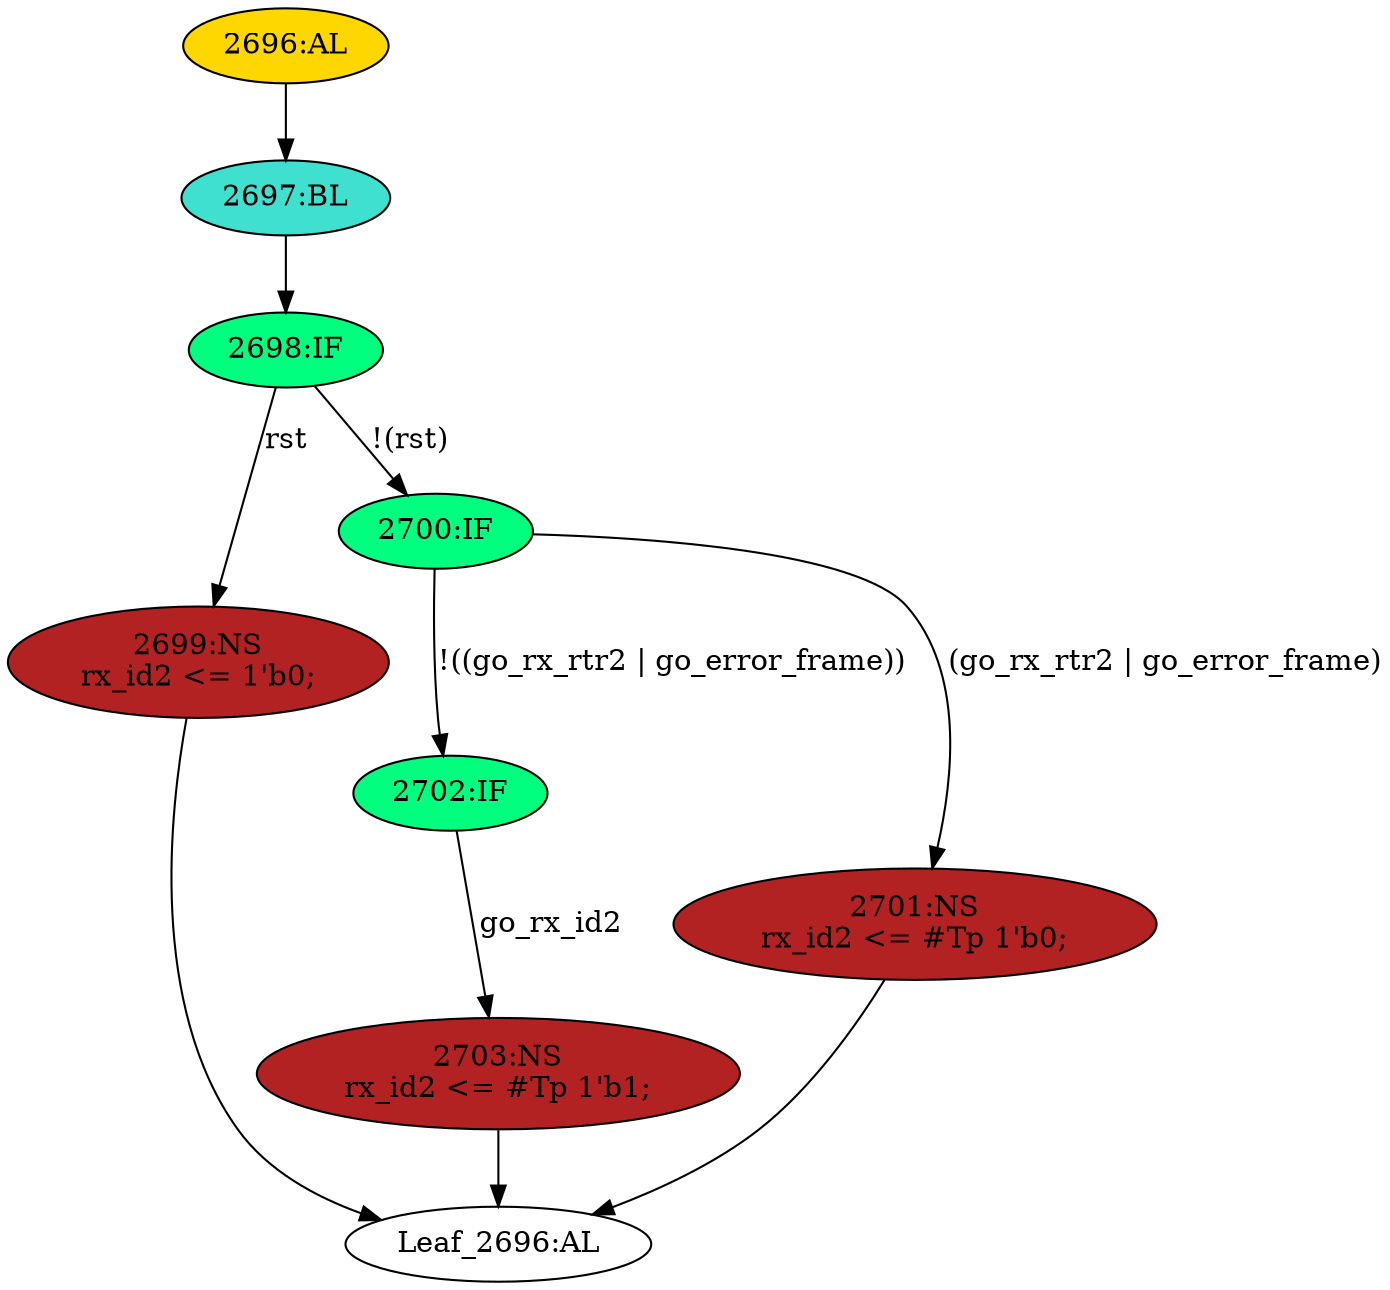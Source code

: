strict digraph "" {
	node [label="\N"];
	"2698:IF"	 [ast="<pyverilog.vparser.ast.IfStatement object at 0x7f44f6b5ea10>",
		fillcolor=springgreen,
		label="2698:IF",
		statements="[]",
		style=filled,
		typ=IfStatement];
	"2699:NS"	 [ast="<pyverilog.vparser.ast.NonblockingSubstitution object at 0x7f44f69330d0>",
		fillcolor=firebrick,
		label="2699:NS
rx_id2 <= 1'b0;",
		statements="[<pyverilog.vparser.ast.NonblockingSubstitution object at 0x7f44f69330d0>]",
		style=filled,
		typ=NonblockingSubstitution];
	"2698:IF" -> "2699:NS"	 [cond="['rst']",
		label=rst,
		lineno=2698];
	"2700:IF"	 [ast="<pyverilog.vparser.ast.IfStatement object at 0x7f44f6b5ea90>",
		fillcolor=springgreen,
		label="2700:IF",
		statements="[]",
		style=filled,
		typ=IfStatement];
	"2698:IF" -> "2700:IF"	 [cond="['rst']",
		label="!(rst)",
		lineno=2698];
	"2702:IF"	 [ast="<pyverilog.vparser.ast.IfStatement object at 0x7f44f6b5ead0>",
		fillcolor=springgreen,
		label="2702:IF",
		statements="[]",
		style=filled,
		typ=IfStatement];
	"2703:NS"	 [ast="<pyverilog.vparser.ast.NonblockingSubstitution object at 0x7f44f6b5eb50>",
		fillcolor=firebrick,
		label="2703:NS
rx_id2 <= #Tp 1'b1;",
		statements="[<pyverilog.vparser.ast.NonblockingSubstitution object at 0x7f44f6b5eb50>]",
		style=filled,
		typ=NonblockingSubstitution];
	"2702:IF" -> "2703:NS"	 [cond="['go_rx_id2']",
		label=go_rx_id2,
		lineno=2702];
	"Leaf_2696:AL"	 [def_var="['rx_id2']",
		label="Leaf_2696:AL"];
	"2699:NS" -> "Leaf_2696:AL"	 [cond="[]",
		lineno=None];
	"2701:NS"	 [ast="<pyverilog.vparser.ast.NonblockingSubstitution object at 0x7f44f6b5edd0>",
		fillcolor=firebrick,
		label="2701:NS
rx_id2 <= #Tp 1'b0;",
		statements="[<pyverilog.vparser.ast.NonblockingSubstitution object at 0x7f44f6b5edd0>]",
		style=filled,
		typ=NonblockingSubstitution];
	"2701:NS" -> "Leaf_2696:AL"	 [cond="[]",
		lineno=None];
	"2703:NS" -> "Leaf_2696:AL"	 [cond="[]",
		lineno=None];
	"2696:AL"	 [ast="<pyverilog.vparser.ast.Always object at 0x7f44f6933310>",
		clk_sens=True,
		fillcolor=gold,
		label="2696:AL",
		sens="['clk', 'rst']",
		statements="[]",
		style=filled,
		typ=Always,
		use_var="['rst', 'go_rx_rtr2', 'go_rx_id2', 'go_error_frame']"];
	"2697:BL"	 [ast="<pyverilog.vparser.ast.Block object at 0x7f44f69332d0>",
		fillcolor=turquoise,
		label="2697:BL",
		statements="[]",
		style=filled,
		typ=Block];
	"2696:AL" -> "2697:BL"	 [cond="[]",
		lineno=None];
	"2697:BL" -> "2698:IF"	 [cond="[]",
		lineno=None];
	"2700:IF" -> "2702:IF"	 [cond="['go_rx_rtr2', 'go_error_frame']",
		label="!((go_rx_rtr2 | go_error_frame))",
		lineno=2700];
	"2700:IF" -> "2701:NS"	 [cond="['go_rx_rtr2', 'go_error_frame']",
		label="(go_rx_rtr2 | go_error_frame)",
		lineno=2700];
}
